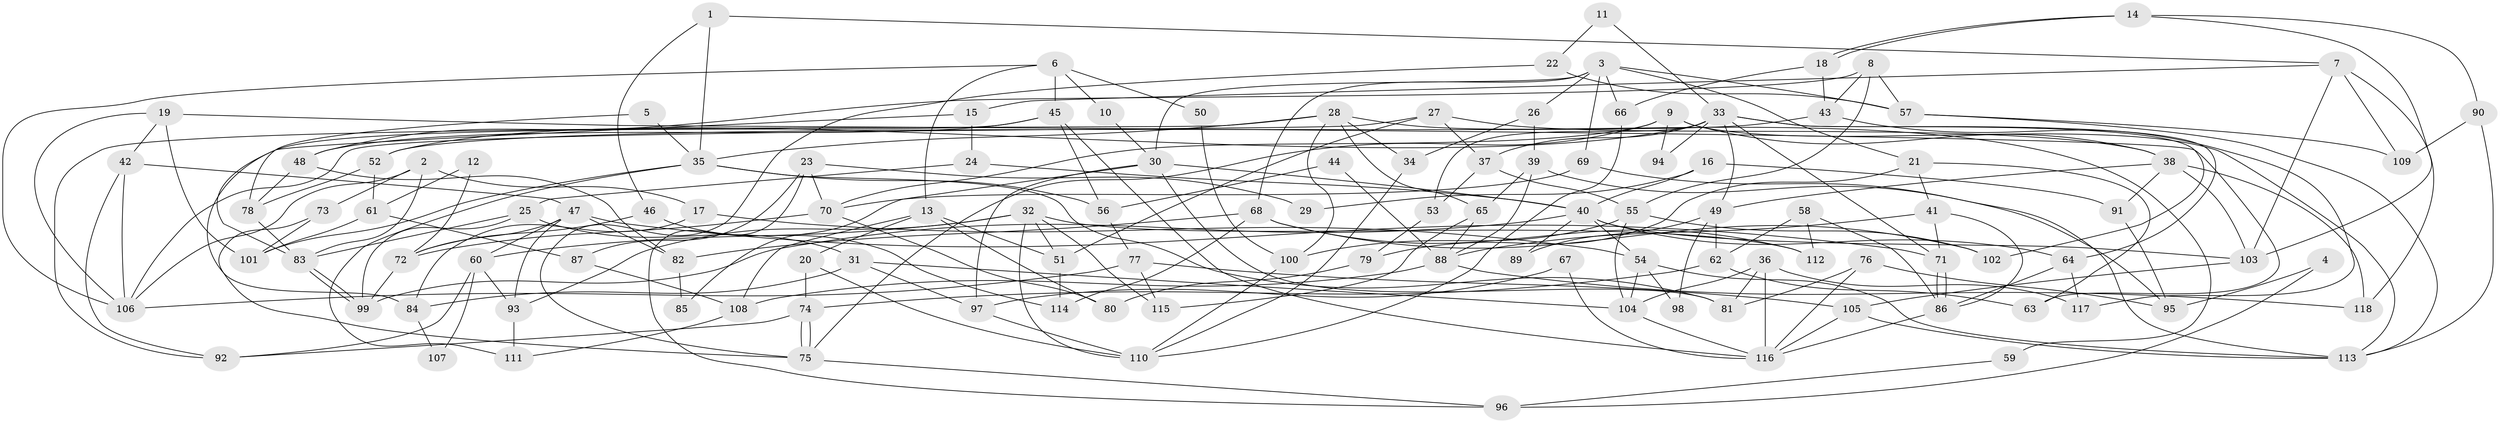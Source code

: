 // Generated by graph-tools (version 1.1) at 2025/11/02/27/25 16:11:22]
// undirected, 118 vertices, 236 edges
graph export_dot {
graph [start="1"]
  node [color=gray90,style=filled];
  1;
  2;
  3;
  4;
  5;
  6;
  7;
  8;
  9;
  10;
  11;
  12;
  13;
  14;
  15;
  16;
  17;
  18;
  19;
  20;
  21;
  22;
  23;
  24;
  25;
  26;
  27;
  28;
  29;
  30;
  31;
  32;
  33;
  34;
  35;
  36;
  37;
  38;
  39;
  40;
  41;
  42;
  43;
  44;
  45;
  46;
  47;
  48;
  49;
  50;
  51;
  52;
  53;
  54;
  55;
  56;
  57;
  58;
  59;
  60;
  61;
  62;
  63;
  64;
  65;
  66;
  67;
  68;
  69;
  70;
  71;
  72;
  73;
  74;
  75;
  76;
  77;
  78;
  79;
  80;
  81;
  82;
  83;
  84;
  85;
  86;
  87;
  88;
  89;
  90;
  91;
  92;
  93;
  94;
  95;
  96;
  97;
  98;
  99;
  100;
  101;
  102;
  103;
  104;
  105;
  106;
  107;
  108;
  109;
  110;
  111;
  112;
  113;
  114;
  115;
  116;
  117;
  118;
  1 -- 35;
  1 -- 7;
  1 -- 46;
  2 -- 106;
  2 -- 83;
  2 -- 17;
  2 -- 73;
  3 -- 26;
  3 -- 68;
  3 -- 21;
  3 -- 30;
  3 -- 57;
  3 -- 66;
  3 -- 69;
  4 -- 96;
  4 -- 95;
  5 -- 78;
  5 -- 35;
  6 -- 106;
  6 -- 13;
  6 -- 10;
  6 -- 45;
  6 -- 50;
  7 -- 109;
  7 -- 118;
  7 -- 15;
  7 -- 103;
  8 -- 43;
  8 -- 55;
  8 -- 48;
  8 -- 57;
  9 -- 70;
  9 -- 113;
  9 -- 38;
  9 -- 75;
  9 -- 94;
  10 -- 30;
  11 -- 33;
  11 -- 22;
  12 -- 61;
  12 -- 72;
  13 -- 51;
  13 -- 80;
  13 -- 20;
  13 -- 108;
  14 -- 103;
  14 -- 18;
  14 -- 18;
  14 -- 90;
  15 -- 83;
  15 -- 24;
  16 -- 91;
  16 -- 40;
  16 -- 29;
  17 -- 54;
  17 -- 84;
  18 -- 66;
  18 -- 43;
  19 -- 42;
  19 -- 101;
  19 -- 63;
  19 -- 106;
  20 -- 74;
  20 -- 110;
  21 -- 63;
  21 -- 41;
  21 -- 79;
  22 -- 75;
  22 -- 57;
  23 -- 70;
  23 -- 87;
  23 -- 29;
  23 -- 96;
  24 -- 40;
  24 -- 25;
  25 -- 99;
  25 -- 31;
  25 -- 83;
  26 -- 39;
  26 -- 34;
  27 -- 38;
  27 -- 51;
  27 -- 37;
  27 -- 106;
  28 -- 92;
  28 -- 100;
  28 -- 34;
  28 -- 35;
  28 -- 59;
  28 -- 65;
  30 -- 40;
  30 -- 81;
  30 -- 85;
  30 -- 97;
  31 -- 104;
  31 -- 84;
  31 -- 97;
  32 -- 93;
  32 -- 110;
  32 -- 51;
  32 -- 60;
  32 -- 112;
  32 -- 115;
  33 -- 71;
  33 -- 52;
  33 -- 37;
  33 -- 49;
  33 -- 53;
  33 -- 64;
  33 -- 94;
  33 -- 102;
  34 -- 110;
  35 -- 56;
  35 -- 81;
  35 -- 101;
  35 -- 111;
  36 -- 81;
  36 -- 104;
  36 -- 116;
  36 -- 117;
  37 -- 53;
  37 -- 55;
  38 -- 103;
  38 -- 49;
  38 -- 91;
  38 -- 118;
  39 -- 88;
  39 -- 65;
  39 -- 95;
  40 -- 64;
  40 -- 103;
  40 -- 54;
  40 -- 89;
  40 -- 99;
  41 -- 86;
  41 -- 71;
  41 -- 88;
  42 -- 47;
  42 -- 106;
  42 -- 92;
  43 -- 117;
  43 -- 52;
  44 -- 56;
  44 -- 88;
  45 -- 84;
  45 -- 48;
  45 -- 56;
  45 -- 116;
  46 -- 72;
  46 -- 114;
  47 -- 60;
  47 -- 71;
  47 -- 72;
  47 -- 82;
  47 -- 93;
  48 -- 78;
  48 -- 82;
  49 -- 62;
  49 -- 89;
  49 -- 98;
  50 -- 100;
  51 -- 114;
  52 -- 78;
  52 -- 61;
  53 -- 79;
  54 -- 104;
  54 -- 98;
  54 -- 113;
  55 -- 102;
  55 -- 100;
  55 -- 104;
  56 -- 77;
  57 -- 109;
  57 -- 113;
  58 -- 62;
  58 -- 86;
  58 -- 112;
  59 -- 96;
  60 -- 93;
  60 -- 92;
  60 -- 107;
  61 -- 101;
  61 -- 87;
  62 -- 74;
  62 -- 63;
  64 -- 86;
  64 -- 117;
  65 -- 115;
  65 -- 88;
  66 -- 110;
  67 -- 116;
  67 -- 97;
  68 -- 112;
  68 -- 82;
  68 -- 102;
  68 -- 114;
  69 -- 113;
  69 -- 70;
  70 -- 72;
  70 -- 80;
  71 -- 86;
  71 -- 86;
  72 -- 99;
  73 -- 75;
  73 -- 101;
  74 -- 75;
  74 -- 75;
  74 -- 92;
  75 -- 96;
  76 -- 81;
  76 -- 116;
  76 -- 95;
  77 -- 105;
  77 -- 106;
  77 -- 115;
  78 -- 83;
  79 -- 80;
  82 -- 85;
  83 -- 99;
  83 -- 99;
  84 -- 107;
  86 -- 116;
  87 -- 108;
  88 -- 108;
  88 -- 118;
  90 -- 113;
  90 -- 109;
  91 -- 95;
  93 -- 111;
  97 -- 110;
  100 -- 110;
  103 -- 105;
  104 -- 116;
  105 -- 116;
  105 -- 113;
  108 -- 111;
}
